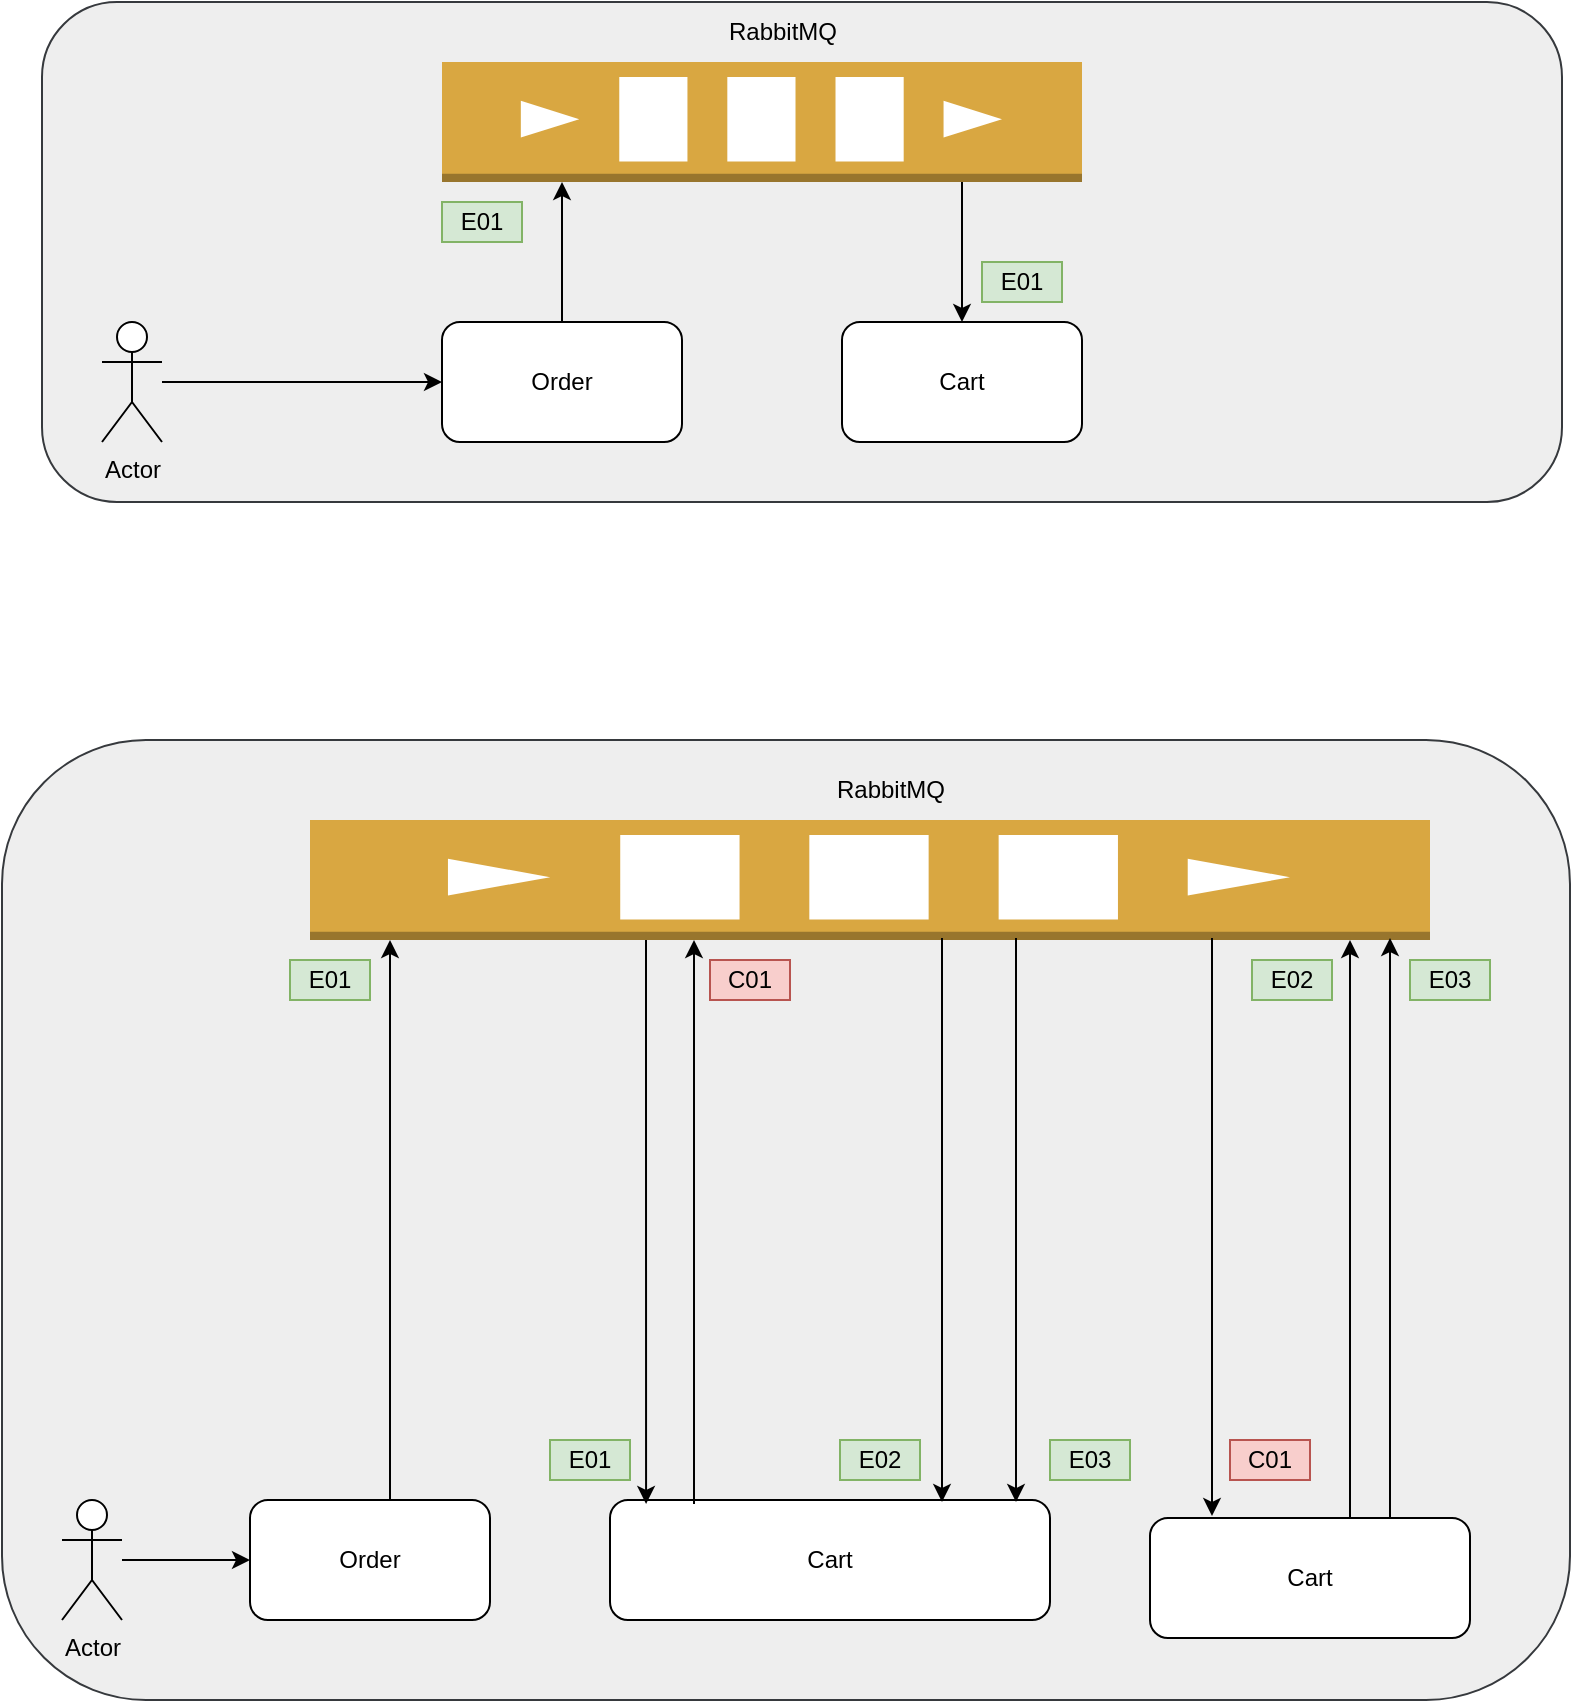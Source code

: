 <mxfile version="22.1.16" type="github">
  <diagram name="Page-1" id="9SaJzH31xsGCSRo-3_ZO">
    <mxGraphModel dx="1194" dy="752" grid="1" gridSize="10" guides="1" tooltips="1" connect="1" arrows="1" fold="1" page="1" pageScale="1" pageWidth="850" pageHeight="1100" math="0" shadow="0">
      <root>
        <mxCell id="0" />
        <mxCell id="1" parent="0" />
        <mxCell id="koUDRyLc9pjYRCoRXefC-47" value="" style="rounded=1;whiteSpace=wrap;html=1;fillColor=#eeeeee;strokeColor=#36393d;" vertex="1" parent="1">
          <mxGeometry x="40" width="760" height="250" as="geometry" />
        </mxCell>
        <mxCell id="koUDRyLc9pjYRCoRXefC-44" value="" style="rounded=1;whiteSpace=wrap;html=1;fillColor=#eeeeee;strokeColor=#36393d;" vertex="1" parent="1">
          <mxGeometry x="20" y="369" width="784" height="480" as="geometry" />
        </mxCell>
        <mxCell id="koUDRyLc9pjYRCoRXefC-14" style="edgeStyle=orthogonalEdgeStyle;rounded=0;orthogonalLoop=1;jettySize=auto;html=1;startArrow=classic;startFill=1;endArrow=none;endFill=0;" edge="1" parent="1" source="koUDRyLc9pjYRCoRXefC-10" target="koUDRyLc9pjYRCoRXefC-11">
          <mxGeometry relative="1" as="geometry">
            <Array as="points">
              <mxPoint x="500" y="110" />
              <mxPoint x="500" y="110" />
            </Array>
          </mxGeometry>
        </mxCell>
        <mxCell id="koUDRyLc9pjYRCoRXefC-10" value="Cart" style="rounded=1;whiteSpace=wrap;html=1;" vertex="1" parent="1">
          <mxGeometry x="440" y="160" width="120" height="60" as="geometry" />
        </mxCell>
        <mxCell id="koUDRyLc9pjYRCoRXefC-11" value="" style="outlineConnect=0;dashed=0;verticalLabelPosition=bottom;verticalAlign=top;align=center;html=1;shape=mxgraph.aws3.queue;fillColor=#D9A741;gradientColor=none;" vertex="1" parent="1">
          <mxGeometry x="240" y="30" width="320" height="60" as="geometry" />
        </mxCell>
        <mxCell id="koUDRyLc9pjYRCoRXefC-13" style="edgeStyle=orthogonalEdgeStyle;rounded=0;orthogonalLoop=1;jettySize=auto;html=1;startArrow=none;startFill=0;endArrow=classic;endFill=1;" edge="1" parent="1" source="koUDRyLc9pjYRCoRXefC-12" target="koUDRyLc9pjYRCoRXefC-11">
          <mxGeometry relative="1" as="geometry">
            <Array as="points">
              <mxPoint x="300" y="120" />
              <mxPoint x="300" y="120" />
            </Array>
          </mxGeometry>
        </mxCell>
        <mxCell id="koUDRyLc9pjYRCoRXefC-12" value="Order" style="rounded=1;whiteSpace=wrap;html=1;" vertex="1" parent="1">
          <mxGeometry x="240" y="160" width="120" height="60" as="geometry" />
        </mxCell>
        <mxCell id="koUDRyLc9pjYRCoRXefC-15" value="" style="outlineConnect=0;dashed=0;verticalLabelPosition=bottom;verticalAlign=top;align=center;html=1;shape=mxgraph.aws3.queue;fillColor=#D9A741;gradientColor=none;" vertex="1" parent="1">
          <mxGeometry x="174" y="409" width="560" height="60" as="geometry" />
        </mxCell>
        <mxCell id="koUDRyLc9pjYRCoRXefC-26" style="edgeStyle=orthogonalEdgeStyle;rounded=0;orthogonalLoop=1;jettySize=auto;html=1;" edge="1" parent="1" source="koUDRyLc9pjYRCoRXefC-16" target="koUDRyLc9pjYRCoRXefC-15">
          <mxGeometry relative="1" as="geometry">
            <Array as="points">
              <mxPoint x="694" y="479" />
              <mxPoint x="694" y="479" />
            </Array>
          </mxGeometry>
        </mxCell>
        <mxCell id="koUDRyLc9pjYRCoRXefC-16" value="Cart" style="rounded=1;whiteSpace=wrap;html=1;" vertex="1" parent="1">
          <mxGeometry x="594" y="758" width="160" height="60" as="geometry" />
        </mxCell>
        <mxCell id="koUDRyLc9pjYRCoRXefC-23" style="edgeStyle=orthogonalEdgeStyle;rounded=0;orthogonalLoop=1;jettySize=auto;html=1;" edge="1" parent="1" source="koUDRyLc9pjYRCoRXefC-17" target="koUDRyLc9pjYRCoRXefC-15">
          <mxGeometry relative="1" as="geometry">
            <Array as="points">
              <mxPoint x="214" y="479" />
              <mxPoint x="214" y="479" />
            </Array>
          </mxGeometry>
        </mxCell>
        <mxCell id="koUDRyLc9pjYRCoRXefC-17" value="Order" style="rounded=1;whiteSpace=wrap;html=1;" vertex="1" parent="1">
          <mxGeometry x="144" y="749" width="120" height="60" as="geometry" />
        </mxCell>
        <mxCell id="koUDRyLc9pjYRCoRXefC-19" style="edgeStyle=orthogonalEdgeStyle;rounded=0;orthogonalLoop=1;jettySize=auto;html=1;entryX=0;entryY=0.5;entryDx=0;entryDy=0;" edge="1" parent="1" source="koUDRyLc9pjYRCoRXefC-18" target="koUDRyLc9pjYRCoRXefC-12">
          <mxGeometry relative="1" as="geometry" />
        </mxCell>
        <mxCell id="koUDRyLc9pjYRCoRXefC-18" value="Actor" style="shape=umlActor;verticalLabelPosition=bottom;verticalAlign=top;html=1;outlineConnect=0;" vertex="1" parent="1">
          <mxGeometry x="70" y="160" width="30" height="60" as="geometry" />
        </mxCell>
        <mxCell id="koUDRyLc9pjYRCoRXefC-20" value="Cart" style="rounded=1;whiteSpace=wrap;html=1;" vertex="1" parent="1">
          <mxGeometry x="324" y="749" width="220" height="60" as="geometry" />
        </mxCell>
        <mxCell id="koUDRyLc9pjYRCoRXefC-21" value="RabbitMQ" style="text;html=1;align=center;verticalAlign=middle;resizable=0;points=[];autosize=1;strokeColor=none;fillColor=none;" vertex="1" parent="1">
          <mxGeometry x="370" width="80" height="30" as="geometry" />
        </mxCell>
        <mxCell id="koUDRyLc9pjYRCoRXefC-22" value="RabbitMQ" style="text;html=1;align=center;verticalAlign=middle;resizable=0;points=[];autosize=1;strokeColor=none;fillColor=none;" vertex="1" parent="1">
          <mxGeometry x="424" y="379" width="80" height="30" as="geometry" />
        </mxCell>
        <mxCell id="koUDRyLc9pjYRCoRXefC-27" style="edgeStyle=orthogonalEdgeStyle;rounded=0;orthogonalLoop=1;jettySize=auto;html=1;entryX=0.082;entryY=0.033;entryDx=0;entryDy=0;entryPerimeter=0;" edge="1" parent="1" source="koUDRyLc9pjYRCoRXefC-15" target="koUDRyLc9pjYRCoRXefC-20">
          <mxGeometry relative="1" as="geometry">
            <Array as="points">
              <mxPoint x="342" y="509" />
              <mxPoint x="342" y="509" />
            </Array>
          </mxGeometry>
        </mxCell>
        <mxCell id="koUDRyLc9pjYRCoRXefC-28" style="edgeStyle=orthogonalEdgeStyle;rounded=0;orthogonalLoop=1;jettySize=auto;html=1;entryX=0.082;entryY=0.033;entryDx=0;entryDy=0;entryPerimeter=0;startArrow=classic;startFill=1;endArrow=none;endFill=0;" edge="1" parent="1">
          <mxGeometry relative="1" as="geometry">
            <mxPoint x="366" y="469" as="sourcePoint" />
            <mxPoint x="366" y="751" as="targetPoint" />
            <Array as="points">
              <mxPoint x="366" y="509" />
              <mxPoint x="366" y="509" />
            </Array>
          </mxGeometry>
        </mxCell>
        <mxCell id="koUDRyLc9pjYRCoRXefC-29" style="edgeStyle=orthogonalEdgeStyle;rounded=0;orthogonalLoop=1;jettySize=auto;html=1;entryX=0.082;entryY=0.033;entryDx=0;entryDy=0;entryPerimeter=0;" edge="1" parent="1">
          <mxGeometry relative="1" as="geometry">
            <mxPoint x="490" y="468" as="sourcePoint" />
            <mxPoint x="490" y="750" as="targetPoint" />
            <Array as="points">
              <mxPoint x="490" y="508" />
              <mxPoint x="490" y="508" />
            </Array>
          </mxGeometry>
        </mxCell>
        <mxCell id="koUDRyLc9pjYRCoRXefC-30" style="edgeStyle=orthogonalEdgeStyle;rounded=0;orthogonalLoop=1;jettySize=auto;html=1;entryX=0.082;entryY=0.033;entryDx=0;entryDy=0;entryPerimeter=0;" edge="1" parent="1">
          <mxGeometry relative="1" as="geometry">
            <mxPoint x="527" y="468" as="sourcePoint" />
            <mxPoint x="527" y="750" as="targetPoint" />
            <Array as="points">
              <mxPoint x="527" y="508" />
              <mxPoint x="527" y="508" />
            </Array>
          </mxGeometry>
        </mxCell>
        <mxCell id="koUDRyLc9pjYRCoRXefC-31" value="E01" style="text;html=1;strokeColor=#82b366;fillColor=#d5e8d4;align=center;verticalAlign=middle;whiteSpace=wrap;overflow=hidden;" vertex="1" parent="1">
          <mxGeometry x="164" y="479" width="40" height="20" as="geometry" />
        </mxCell>
        <mxCell id="koUDRyLc9pjYRCoRXefC-32" value="E01" style="text;html=1;strokeColor=#82b366;fillColor=#d5e8d4;align=center;verticalAlign=middle;whiteSpace=wrap;overflow=hidden;" vertex="1" parent="1">
          <mxGeometry x="294" y="719" width="40" height="20" as="geometry" />
        </mxCell>
        <mxCell id="koUDRyLc9pjYRCoRXefC-34" value="&lt;div&gt;C01&lt;/div&gt;" style="text;html=1;strokeColor=#b85450;fillColor=#f8cecc;align=center;verticalAlign=middle;whiteSpace=wrap;overflow=hidden;" vertex="1" parent="1">
          <mxGeometry x="374" y="479" width="40" height="20" as="geometry" />
        </mxCell>
        <mxCell id="koUDRyLc9pjYRCoRXefC-36" value="E02" style="text;html=1;strokeColor=#82b366;fillColor=#d5e8d4;align=center;verticalAlign=middle;whiteSpace=wrap;overflow=hidden;" vertex="1" parent="1">
          <mxGeometry x="439" y="719" width="40" height="20" as="geometry" />
        </mxCell>
        <mxCell id="koUDRyLc9pjYRCoRXefC-37" value="E03" style="text;html=1;strokeColor=#82b366;fillColor=#d5e8d4;align=center;verticalAlign=middle;whiteSpace=wrap;overflow=hidden;" vertex="1" parent="1">
          <mxGeometry x="544" y="719" width="40" height="20" as="geometry" />
        </mxCell>
        <mxCell id="koUDRyLc9pjYRCoRXefC-38" value="E03" style="text;html=1;strokeColor=#82b366;fillColor=#d5e8d4;align=center;verticalAlign=middle;whiteSpace=wrap;overflow=hidden;" vertex="1" parent="1">
          <mxGeometry x="724" y="479" width="40" height="20" as="geometry" />
        </mxCell>
        <mxCell id="koUDRyLc9pjYRCoRXefC-39" style="edgeStyle=orthogonalEdgeStyle;rounded=0;orthogonalLoop=1;jettySize=auto;html=1;" edge="1" parent="1">
          <mxGeometry relative="1" as="geometry">
            <mxPoint x="714" y="758" as="sourcePoint" />
            <mxPoint x="714" y="468" as="targetPoint" />
            <Array as="points">
              <mxPoint x="714" y="478" />
              <mxPoint x="714" y="478" />
            </Array>
          </mxGeometry>
        </mxCell>
        <mxCell id="koUDRyLc9pjYRCoRXefC-41" value="E02" style="text;html=1;strokeColor=#82b366;fillColor=#d5e8d4;align=center;verticalAlign=middle;whiteSpace=wrap;overflow=hidden;" vertex="1" parent="1">
          <mxGeometry x="645" y="479" width="40" height="20" as="geometry" />
        </mxCell>
        <mxCell id="koUDRyLc9pjYRCoRXefC-42" style="edgeStyle=orthogonalEdgeStyle;rounded=0;orthogonalLoop=1;jettySize=auto;html=1;startArrow=classic;startFill=1;endArrow=none;endFill=0;" edge="1" parent="1">
          <mxGeometry relative="1" as="geometry">
            <mxPoint x="625" y="757" as="sourcePoint" />
            <mxPoint x="625" y="468" as="targetPoint" />
            <Array as="points">
              <mxPoint x="625" y="478" />
              <mxPoint x="625" y="478" />
            </Array>
          </mxGeometry>
        </mxCell>
        <mxCell id="koUDRyLc9pjYRCoRXefC-43" value="&lt;div&gt;C01&lt;/div&gt;" style="text;html=1;strokeColor=#b85450;fillColor=#f8cecc;align=center;verticalAlign=middle;whiteSpace=wrap;overflow=hidden;" vertex="1" parent="1">
          <mxGeometry x="634" y="719" width="40" height="20" as="geometry" />
        </mxCell>
        <mxCell id="koUDRyLc9pjYRCoRXefC-46" style="edgeStyle=orthogonalEdgeStyle;rounded=0;orthogonalLoop=1;jettySize=auto;html=1;entryX=0;entryY=0.5;entryDx=0;entryDy=0;" edge="1" parent="1" source="koUDRyLc9pjYRCoRXefC-45" target="koUDRyLc9pjYRCoRXefC-17">
          <mxGeometry relative="1" as="geometry" />
        </mxCell>
        <mxCell id="koUDRyLc9pjYRCoRXefC-45" value="Actor" style="shape=umlActor;verticalLabelPosition=bottom;verticalAlign=top;html=1;outlineConnect=0;" vertex="1" parent="1">
          <mxGeometry x="50" y="749" width="30" height="60" as="geometry" />
        </mxCell>
        <mxCell id="koUDRyLc9pjYRCoRXefC-48" value="E01" style="text;html=1;strokeColor=#82b366;fillColor=#d5e8d4;align=center;verticalAlign=middle;whiteSpace=wrap;overflow=hidden;" vertex="1" parent="1">
          <mxGeometry x="240" y="100" width="40" height="20" as="geometry" />
        </mxCell>
        <mxCell id="koUDRyLc9pjYRCoRXefC-49" value="E01" style="text;html=1;strokeColor=#82b366;fillColor=#d5e8d4;align=center;verticalAlign=middle;whiteSpace=wrap;overflow=hidden;" vertex="1" parent="1">
          <mxGeometry x="510" y="130" width="40" height="20" as="geometry" />
        </mxCell>
      </root>
    </mxGraphModel>
  </diagram>
</mxfile>
